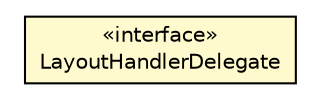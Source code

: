 #!/usr/local/bin/dot
#
# Class diagram 
# Generated by UMLGraph version 5.1 (http://www.umlgraph.org/)
#

digraph G {
	edge [fontname="Helvetica",fontsize=10,labelfontname="Helvetica",labelfontsize=10];
	node [fontname="Helvetica",fontsize=10,shape=plaintext];
	nodesep=0.25;
	ranksep=0.5;
	// org.androidtransfuse.layout.LayoutHandlerDelegate
	c1009 [label=<<table title="org.androidtransfuse.layout.LayoutHandlerDelegate" border="0" cellborder="1" cellspacing="0" cellpadding="2" port="p" bgcolor="lemonChiffon" href="./LayoutHandlerDelegate.html">
		<tr><td><table border="0" cellspacing="0" cellpadding="1">
<tr><td align="center" balign="center"> &#171;interface&#187; </td></tr>
<tr><td align="center" balign="center"> LayoutHandlerDelegate </td></tr>
		</table></td></tr>
		</table>>, fontname="Helvetica", fontcolor="black", fontsize=10.0];
}

